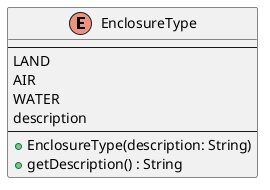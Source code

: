 @startuml EnclosureType
enum EnclosureType {
    ----
    LAND
    AIR
    WATER
    description
    ----
    +EnclosureType(description: String)
    +getDescription() : String
}

@enduml

